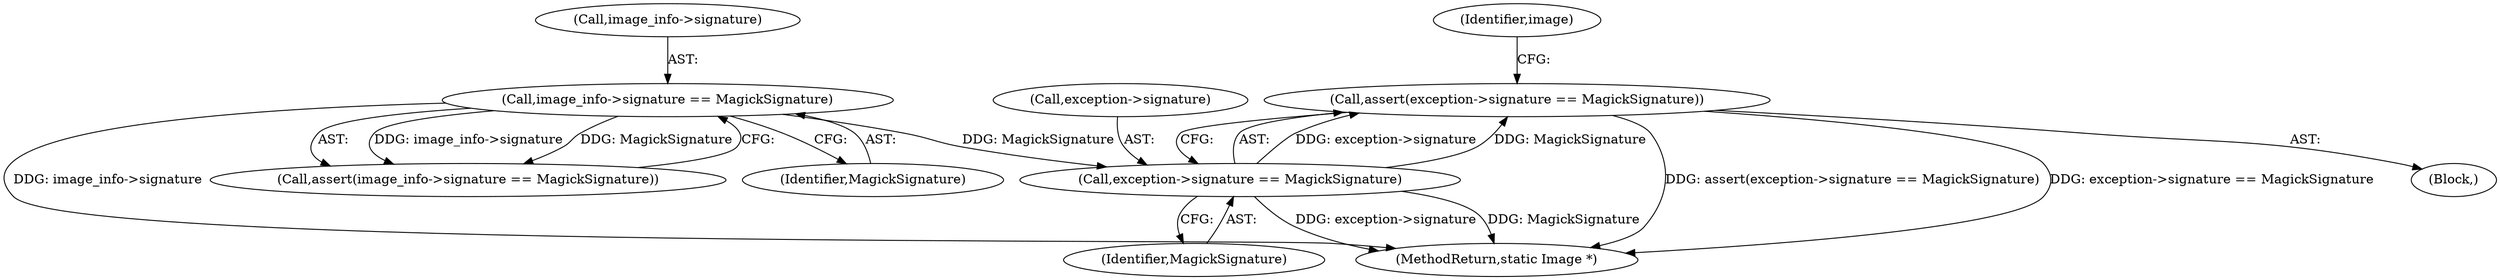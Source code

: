 digraph "0_ImageMagick_9f375e7080a2c1044cd546854d0548b4bfb429d0@API" {
"1000237" [label="(Call,assert(exception->signature == MagickSignature))"];
"1000238" [label="(Call,exception->signature == MagickSignature)"];
"1000211" [label="(Call,image_info->signature == MagickSignature)"];
"1000242" [label="(Identifier,MagickSignature)"];
"1000239" [label="(Call,exception->signature)"];
"1000212" [label="(Call,image_info->signature)"];
"1004016" [label="(MethodReturn,static Image *)"];
"1000238" [label="(Call,exception->signature == MagickSignature)"];
"1000237" [label="(Call,assert(exception->signature == MagickSignature))"];
"1000211" [label="(Call,image_info->signature == MagickSignature)"];
"1000210" [label="(Call,assert(image_info->signature == MagickSignature))"];
"1000144" [label="(Block,)"];
"1000215" [label="(Identifier,MagickSignature)"];
"1000244" [label="(Identifier,image)"];
"1000237" -> "1000144"  [label="AST: "];
"1000237" -> "1000238"  [label="CFG: "];
"1000238" -> "1000237"  [label="AST: "];
"1000244" -> "1000237"  [label="CFG: "];
"1000237" -> "1004016"  [label="DDG: assert(exception->signature == MagickSignature)"];
"1000237" -> "1004016"  [label="DDG: exception->signature == MagickSignature"];
"1000238" -> "1000237"  [label="DDG: exception->signature"];
"1000238" -> "1000237"  [label="DDG: MagickSignature"];
"1000238" -> "1000242"  [label="CFG: "];
"1000239" -> "1000238"  [label="AST: "];
"1000242" -> "1000238"  [label="AST: "];
"1000238" -> "1004016"  [label="DDG: exception->signature"];
"1000238" -> "1004016"  [label="DDG: MagickSignature"];
"1000211" -> "1000238"  [label="DDG: MagickSignature"];
"1000211" -> "1000210"  [label="AST: "];
"1000211" -> "1000215"  [label="CFG: "];
"1000212" -> "1000211"  [label="AST: "];
"1000215" -> "1000211"  [label="AST: "];
"1000210" -> "1000211"  [label="CFG: "];
"1000211" -> "1004016"  [label="DDG: image_info->signature"];
"1000211" -> "1000210"  [label="DDG: image_info->signature"];
"1000211" -> "1000210"  [label="DDG: MagickSignature"];
}
